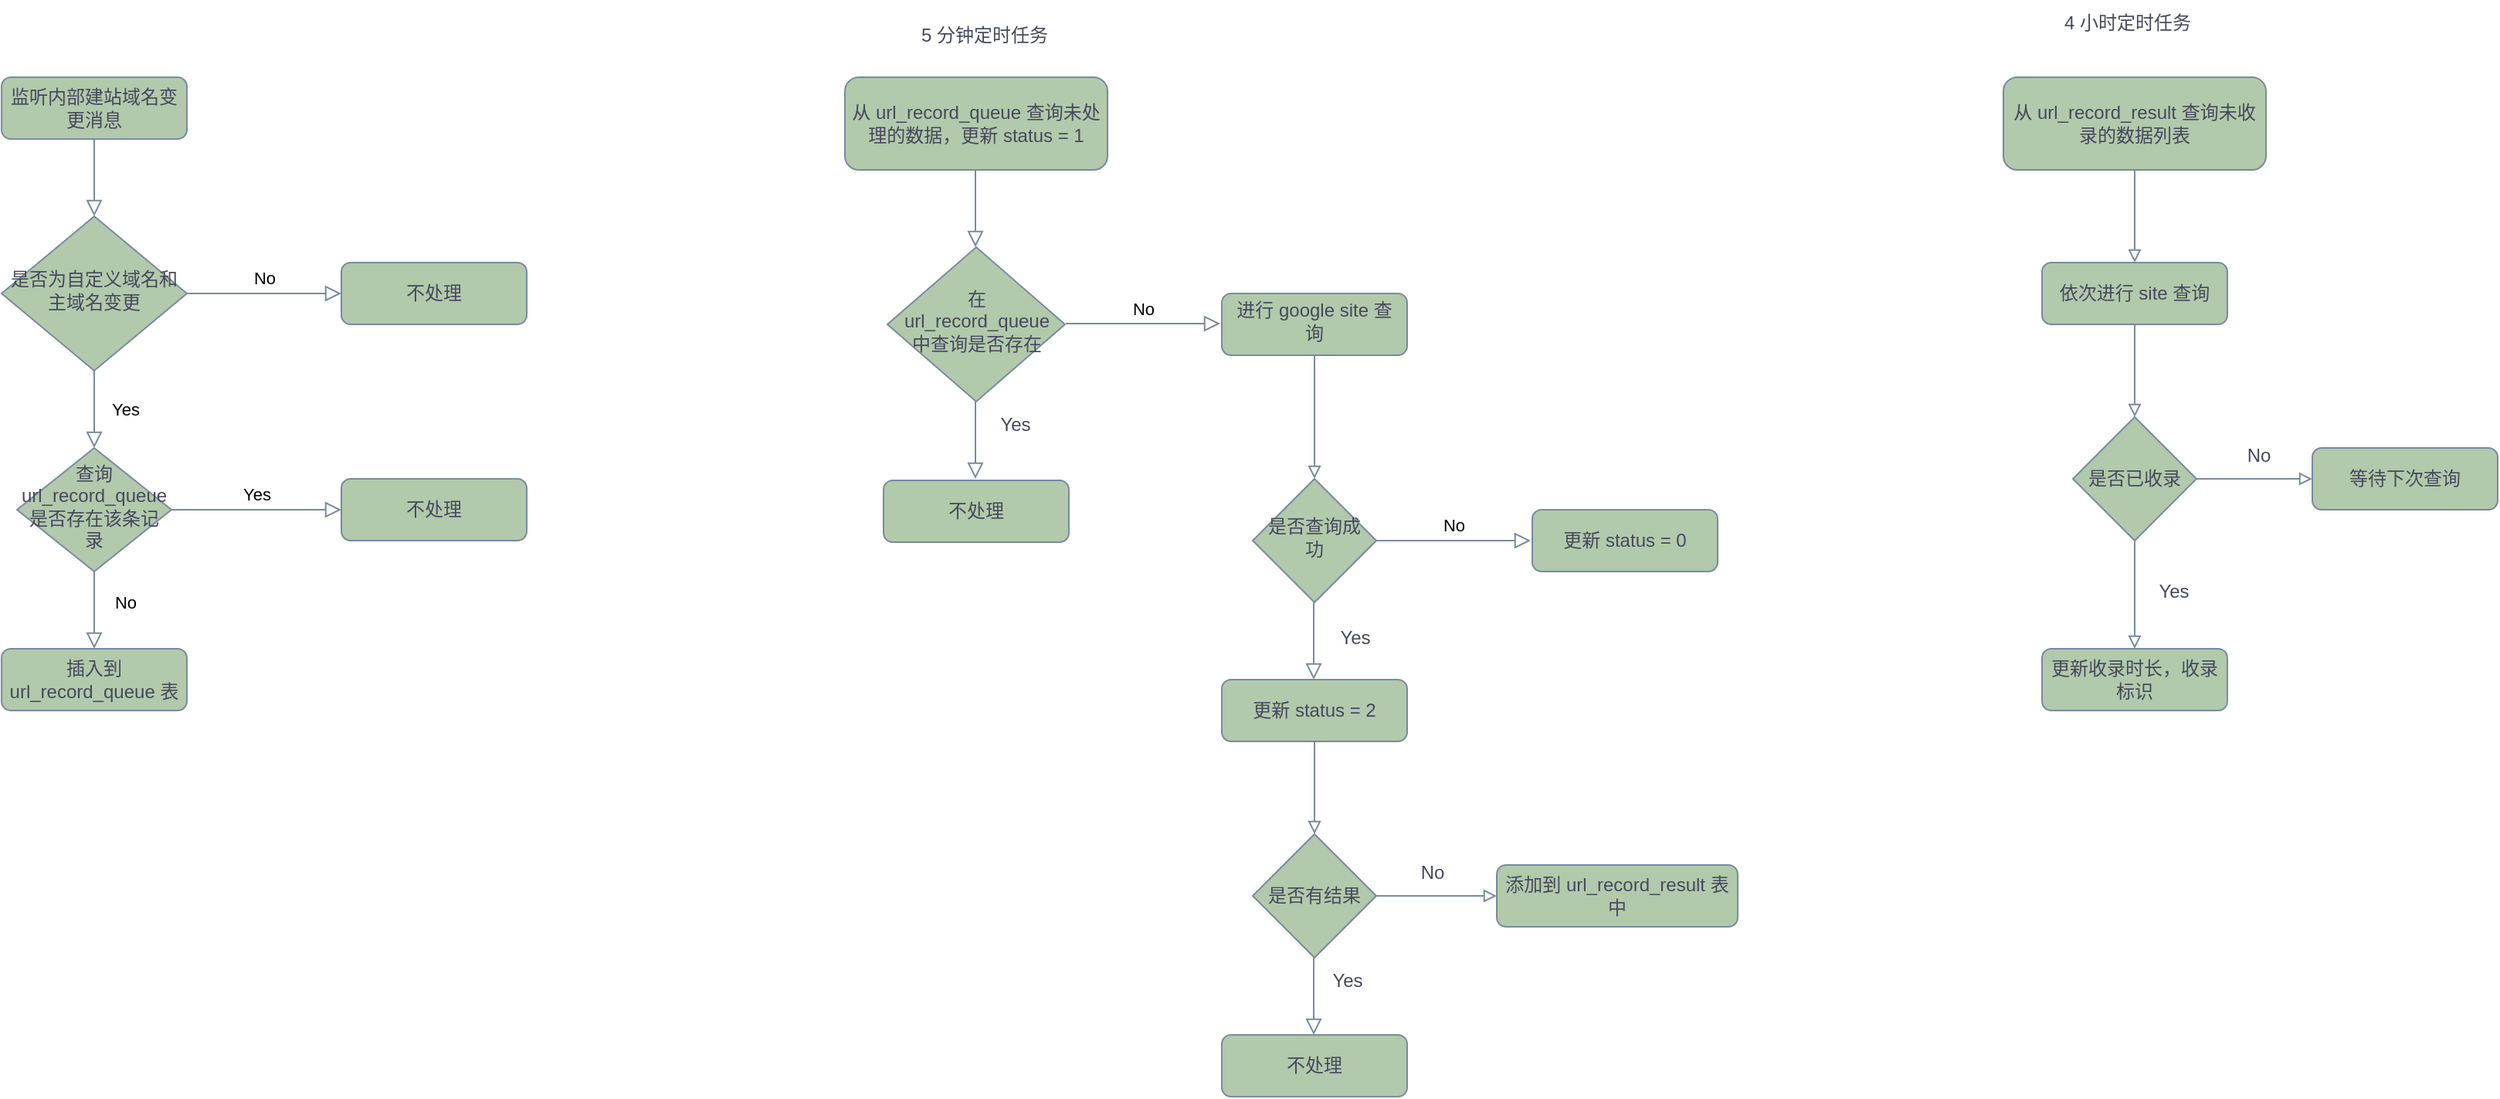 <mxfile version="24.0.7" type="github">
  <diagram id="C5RBs43oDa-KdzZeNtuy" name="Page-1">
    <mxGraphModel dx="1213" dy="702" grid="1" gridSize="10" guides="1" tooltips="1" connect="1" arrows="1" fold="1" page="1" pageScale="1" pageWidth="827" pageHeight="1169" math="0" shadow="0">
      <root>
        <mxCell id="WIyWlLk6GJQsqaUBKTNV-0" />
        <mxCell id="WIyWlLk6GJQsqaUBKTNV-1" parent="WIyWlLk6GJQsqaUBKTNV-0" />
        <mxCell id="WIyWlLk6GJQsqaUBKTNV-2" value="" style="rounded=0;html=1;jettySize=auto;orthogonalLoop=1;fontSize=11;endArrow=block;endFill=0;endSize=8;strokeWidth=1;shadow=0;labelBackgroundColor=none;edgeStyle=orthogonalEdgeStyle;strokeColor=#788AA3;fontColor=default;" parent="WIyWlLk6GJQsqaUBKTNV-1" source="WIyWlLk6GJQsqaUBKTNV-3" target="WIyWlLk6GJQsqaUBKTNV-6" edge="1">
          <mxGeometry relative="1" as="geometry" />
        </mxCell>
        <mxCell id="WIyWlLk6GJQsqaUBKTNV-3" value="监听内部建站域名变更消息" style="rounded=1;whiteSpace=wrap;html=1;fontSize=12;glass=0;strokeWidth=1;shadow=0;labelBackgroundColor=none;fillColor=#B2C9AB;strokeColor=#788AA3;fontColor=#46495D;" parent="WIyWlLk6GJQsqaUBKTNV-1" vertex="1">
          <mxGeometry x="74" y="80" width="120" height="40" as="geometry" />
        </mxCell>
        <mxCell id="WIyWlLk6GJQsqaUBKTNV-4" value="Yes" style="rounded=0;html=1;jettySize=auto;orthogonalLoop=1;fontSize=11;endArrow=block;endFill=0;endSize=8;strokeWidth=1;shadow=0;labelBackgroundColor=none;edgeStyle=orthogonalEdgeStyle;strokeColor=#788AA3;fontColor=default;" parent="WIyWlLk6GJQsqaUBKTNV-1" source="WIyWlLk6GJQsqaUBKTNV-6" target="WIyWlLk6GJQsqaUBKTNV-10" edge="1">
          <mxGeometry y="20" relative="1" as="geometry">
            <mxPoint as="offset" />
          </mxGeometry>
        </mxCell>
        <mxCell id="WIyWlLk6GJQsqaUBKTNV-5" value="No" style="edgeStyle=orthogonalEdgeStyle;rounded=0;html=1;jettySize=auto;orthogonalLoop=1;fontSize=11;endArrow=block;endFill=0;endSize=8;strokeWidth=1;shadow=0;labelBackgroundColor=none;strokeColor=#788AA3;fontColor=default;" parent="WIyWlLk6GJQsqaUBKTNV-1" source="WIyWlLk6GJQsqaUBKTNV-6" target="WIyWlLk6GJQsqaUBKTNV-7" edge="1">
          <mxGeometry y="10" relative="1" as="geometry">
            <mxPoint as="offset" />
          </mxGeometry>
        </mxCell>
        <mxCell id="WIyWlLk6GJQsqaUBKTNV-6" value="是否为自定义域名和主域名变更" style="rhombus;whiteSpace=wrap;html=1;shadow=0;fontFamily=Helvetica;fontSize=12;align=center;strokeWidth=1;spacing=6;spacingTop=-4;labelBackgroundColor=none;fillColor=#B2C9AB;strokeColor=#788AA3;fontColor=#46495D;" parent="WIyWlLk6GJQsqaUBKTNV-1" vertex="1">
          <mxGeometry x="74" y="170" width="120" height="100" as="geometry" />
        </mxCell>
        <mxCell id="WIyWlLk6GJQsqaUBKTNV-7" value="不处理" style="rounded=1;whiteSpace=wrap;html=1;fontSize=12;glass=0;strokeWidth=1;shadow=0;labelBackgroundColor=none;fillColor=#B2C9AB;strokeColor=#788AA3;fontColor=#46495D;" parent="WIyWlLk6GJQsqaUBKTNV-1" vertex="1">
          <mxGeometry x="294" y="200" width="120" height="40" as="geometry" />
        </mxCell>
        <mxCell id="WIyWlLk6GJQsqaUBKTNV-8" value="No" style="rounded=0;html=1;jettySize=auto;orthogonalLoop=1;fontSize=11;endArrow=block;endFill=0;endSize=8;strokeWidth=1;shadow=0;labelBackgroundColor=none;edgeStyle=orthogonalEdgeStyle;strokeColor=#788AA3;fontColor=default;" parent="WIyWlLk6GJQsqaUBKTNV-1" source="WIyWlLk6GJQsqaUBKTNV-10" target="WIyWlLk6GJQsqaUBKTNV-11" edge="1">
          <mxGeometry x="-0.2" y="20" relative="1" as="geometry">
            <mxPoint as="offset" />
          </mxGeometry>
        </mxCell>
        <mxCell id="WIyWlLk6GJQsqaUBKTNV-9" value="Yes" style="edgeStyle=orthogonalEdgeStyle;rounded=0;html=1;jettySize=auto;orthogonalLoop=1;fontSize=11;endArrow=block;endFill=0;endSize=8;strokeWidth=1;shadow=0;labelBackgroundColor=none;strokeColor=#788AA3;fontColor=default;" parent="WIyWlLk6GJQsqaUBKTNV-1" source="WIyWlLk6GJQsqaUBKTNV-10" target="WIyWlLk6GJQsqaUBKTNV-12" edge="1">
          <mxGeometry y="10" relative="1" as="geometry">
            <mxPoint as="offset" />
          </mxGeometry>
        </mxCell>
        <mxCell id="WIyWlLk6GJQsqaUBKTNV-10" value="查询 url_record_queue 是否存在该条记录" style="rhombus;whiteSpace=wrap;html=1;shadow=0;fontFamily=Helvetica;fontSize=12;align=center;strokeWidth=1;spacing=6;spacingTop=-4;labelBackgroundColor=none;fillColor=#B2C9AB;strokeColor=#788AA3;fontColor=#46495D;" parent="WIyWlLk6GJQsqaUBKTNV-1" vertex="1">
          <mxGeometry x="84" y="320" width="100" height="80" as="geometry" />
        </mxCell>
        <mxCell id="WIyWlLk6GJQsqaUBKTNV-11" value="插入到 url_record_queue 表" style="rounded=1;whiteSpace=wrap;html=1;fontSize=12;glass=0;strokeWidth=1;shadow=0;labelBackgroundColor=none;fillColor=#B2C9AB;strokeColor=#788AA3;fontColor=#46495D;" parent="WIyWlLk6GJQsqaUBKTNV-1" vertex="1">
          <mxGeometry x="74" y="450" width="120" height="40" as="geometry" />
        </mxCell>
        <mxCell id="WIyWlLk6GJQsqaUBKTNV-12" value="不处理" style="rounded=1;whiteSpace=wrap;html=1;fontSize=12;glass=0;strokeWidth=1;shadow=0;labelBackgroundColor=none;fillColor=#B2C9AB;strokeColor=#788AA3;fontColor=#46495D;" parent="WIyWlLk6GJQsqaUBKTNV-1" vertex="1">
          <mxGeometry x="294" y="340" width="120" height="40" as="geometry" />
        </mxCell>
        <mxCell id="Pchrgm1rOS8HNP_LCYUk-0" value="从 url_record_queue 查询未处理的数据，更新 status = 1" style="rounded=1;whiteSpace=wrap;html=1;fontSize=12;glass=0;strokeWidth=1;shadow=0;labelBackgroundColor=none;fillColor=#B2C9AB;strokeColor=#788AA3;fontColor=#46495D;" vertex="1" parent="WIyWlLk6GJQsqaUBKTNV-1">
          <mxGeometry x="620" y="80" width="170" height="60" as="geometry" />
        </mxCell>
        <mxCell id="Pchrgm1rOS8HNP_LCYUk-3" value="5 分钟定时任务" style="text;html=1;align=center;verticalAlign=middle;resizable=0;points=[];autosize=1;strokeColor=none;fillColor=none;fontColor=#46495D;" vertex="1" parent="WIyWlLk6GJQsqaUBKTNV-1">
          <mxGeometry x="655" y="38" width="110" height="30" as="geometry" />
        </mxCell>
        <mxCell id="Pchrgm1rOS8HNP_LCYUk-4" value="在 url_record_queue 中查询是否存在" style="rhombus;whiteSpace=wrap;html=1;shadow=0;fontFamily=Helvetica;fontSize=12;align=center;strokeWidth=1;spacing=6;spacingTop=-4;labelBackgroundColor=none;fillColor=#B2C9AB;strokeColor=#788AA3;fontColor=#46495D;" vertex="1" parent="WIyWlLk6GJQsqaUBKTNV-1">
          <mxGeometry x="647.5" y="190" width="115" height="100" as="geometry" />
        </mxCell>
        <mxCell id="Pchrgm1rOS8HNP_LCYUk-6" value="" style="rounded=0;html=1;jettySize=auto;orthogonalLoop=1;fontSize=11;endArrow=block;endFill=0;endSize=8;strokeWidth=1;shadow=0;labelBackgroundColor=none;edgeStyle=orthogonalEdgeStyle;strokeColor=#788AA3;fontColor=default;" edge="1" parent="WIyWlLk6GJQsqaUBKTNV-1">
          <mxGeometry relative="1" as="geometry">
            <mxPoint x="704.5" y="140" as="sourcePoint" />
            <mxPoint x="704.5" y="190" as="targetPoint" />
          </mxGeometry>
        </mxCell>
        <mxCell id="Pchrgm1rOS8HNP_LCYUk-8" value="" style="rounded=0;html=1;jettySize=auto;orthogonalLoop=1;fontSize=11;endArrow=block;endFill=0;endSize=8;strokeWidth=1;shadow=0;labelBackgroundColor=none;edgeStyle=orthogonalEdgeStyle;strokeColor=#788AA3;fontColor=default;" edge="1" parent="WIyWlLk6GJQsqaUBKTNV-1">
          <mxGeometry relative="1" as="geometry">
            <mxPoint x="704.5" y="290" as="sourcePoint" />
            <mxPoint x="704.5" y="340" as="targetPoint" />
            <Array as="points">
              <mxPoint x="705" y="330" />
              <mxPoint x="705" y="330" />
            </Array>
          </mxGeometry>
        </mxCell>
        <mxCell id="Pchrgm1rOS8HNP_LCYUk-9" value="Yes" style="text;html=1;align=center;verticalAlign=middle;resizable=0;points=[];autosize=1;strokeColor=none;fillColor=none;fontColor=#46495D;" vertex="1" parent="WIyWlLk6GJQsqaUBKTNV-1">
          <mxGeometry x="710" y="290" width="40" height="30" as="geometry" />
        </mxCell>
        <mxCell id="Pchrgm1rOS8HNP_LCYUk-11" value="不处理" style="rounded=1;whiteSpace=wrap;html=1;fontSize=12;glass=0;strokeWidth=1;shadow=0;labelBackgroundColor=none;fillColor=#B2C9AB;strokeColor=#788AA3;fontColor=#46495D;" vertex="1" parent="WIyWlLk6GJQsqaUBKTNV-1">
          <mxGeometry x="645" y="341" width="120" height="40" as="geometry" />
        </mxCell>
        <mxCell id="Pchrgm1rOS8HNP_LCYUk-20" value="" style="edgeStyle=orthogonalEdgeStyle;rounded=0;orthogonalLoop=1;jettySize=auto;html=1;strokeColor=#788AA3;fontColor=#46495D;fillColor=#B2C9AB;endArrow=block;endFill=0;" edge="1" parent="WIyWlLk6GJQsqaUBKTNV-1" source="Pchrgm1rOS8HNP_LCYUk-12" target="Pchrgm1rOS8HNP_LCYUk-19">
          <mxGeometry relative="1" as="geometry" />
        </mxCell>
        <mxCell id="Pchrgm1rOS8HNP_LCYUk-12" value="进行 google site 查询" style="rounded=1;whiteSpace=wrap;html=1;fillColor=#B2C9AB;strokeColor=#788AA3;fontColor=#46495D;shadow=0;strokeWidth=1;spacing=6;spacingTop=-4;labelBackgroundColor=none;" vertex="1" parent="WIyWlLk6GJQsqaUBKTNV-1">
          <mxGeometry x="864" y="220" width="120" height="40" as="geometry" />
        </mxCell>
        <mxCell id="Pchrgm1rOS8HNP_LCYUk-14" value="No" style="edgeStyle=orthogonalEdgeStyle;rounded=0;html=1;jettySize=auto;orthogonalLoop=1;fontSize=11;endArrow=block;endFill=0;endSize=8;strokeWidth=1;shadow=0;labelBackgroundColor=none;strokeColor=#788AA3;fontColor=default;" edge="1" parent="WIyWlLk6GJQsqaUBKTNV-1">
          <mxGeometry y="10" relative="1" as="geometry">
            <mxPoint as="offset" />
            <mxPoint x="763" y="239.5" as="sourcePoint" />
            <mxPoint x="863" y="239.5" as="targetPoint" />
          </mxGeometry>
        </mxCell>
        <mxCell id="Pchrgm1rOS8HNP_LCYUk-19" value="是否查询成功" style="rhombus;whiteSpace=wrap;html=1;fillColor=#B2C9AB;strokeColor=#788AA3;fontColor=#46495D;rounded=0;shadow=0;strokeWidth=1;spacing=6;spacingTop=-4;labelBackgroundColor=none;" vertex="1" parent="WIyWlLk6GJQsqaUBKTNV-1">
          <mxGeometry x="884" y="340" width="80" height="80" as="geometry" />
        </mxCell>
        <mxCell id="Pchrgm1rOS8HNP_LCYUk-26" value="No" style="edgeStyle=orthogonalEdgeStyle;rounded=0;html=1;jettySize=auto;orthogonalLoop=1;fontSize=11;endArrow=block;endFill=0;endSize=8;strokeWidth=1;shadow=0;labelBackgroundColor=none;strokeColor=#788AA3;fontColor=default;" edge="1" parent="WIyWlLk6GJQsqaUBKTNV-1">
          <mxGeometry y="10" relative="1" as="geometry">
            <mxPoint as="offset" />
            <mxPoint x="964" y="380" as="sourcePoint" />
            <mxPoint x="1064" y="380" as="targetPoint" />
          </mxGeometry>
        </mxCell>
        <mxCell id="Pchrgm1rOS8HNP_LCYUk-27" value="" style="rounded=0;html=1;jettySize=auto;orthogonalLoop=1;fontSize=11;endArrow=block;endFill=0;endSize=8;strokeWidth=1;shadow=0;labelBackgroundColor=none;edgeStyle=orthogonalEdgeStyle;strokeColor=#788AA3;fontColor=default;" edge="1" parent="WIyWlLk6GJQsqaUBKTNV-1">
          <mxGeometry relative="1" as="geometry">
            <mxPoint x="923.5" y="420" as="sourcePoint" />
            <mxPoint x="923.5" y="470" as="targetPoint" />
            <Array as="points">
              <mxPoint x="924" y="460" />
              <mxPoint x="924" y="460" />
            </Array>
          </mxGeometry>
        </mxCell>
        <mxCell id="Pchrgm1rOS8HNP_LCYUk-28" value="Yes" style="text;html=1;align=center;verticalAlign=middle;resizable=0;points=[];autosize=1;strokeColor=none;fillColor=none;fontColor=#46495D;" vertex="1" parent="WIyWlLk6GJQsqaUBKTNV-1">
          <mxGeometry x="930" y="428" width="40" height="30" as="geometry" />
        </mxCell>
        <mxCell id="Pchrgm1rOS8HNP_LCYUk-29" value="更新 status = 0" style="rounded=1;whiteSpace=wrap;html=1;fontSize=12;glass=0;strokeWidth=1;shadow=0;labelBackgroundColor=none;fillColor=#B2C9AB;strokeColor=#788AA3;fontColor=#46495D;" vertex="1" parent="WIyWlLk6GJQsqaUBKTNV-1">
          <mxGeometry x="1065" y="360" width="120" height="40" as="geometry" />
        </mxCell>
        <mxCell id="Pchrgm1rOS8HNP_LCYUk-32" value="" style="edgeStyle=orthogonalEdgeStyle;rounded=0;orthogonalLoop=1;jettySize=auto;html=1;strokeColor=#788AA3;fontColor=#46495D;fillColor=#B2C9AB;endArrow=block;endFill=0;" edge="1" parent="WIyWlLk6GJQsqaUBKTNV-1" source="Pchrgm1rOS8HNP_LCYUk-30" target="Pchrgm1rOS8HNP_LCYUk-31">
          <mxGeometry relative="1" as="geometry" />
        </mxCell>
        <mxCell id="Pchrgm1rOS8HNP_LCYUk-30" value="更新 status = 2" style="rounded=1;whiteSpace=wrap;html=1;fontSize=12;glass=0;strokeWidth=1;shadow=0;labelBackgroundColor=none;fillColor=#B2C9AB;strokeColor=#788AA3;fontColor=#46495D;" vertex="1" parent="WIyWlLk6GJQsqaUBKTNV-1">
          <mxGeometry x="864" y="470" width="120" height="40" as="geometry" />
        </mxCell>
        <mxCell id="Pchrgm1rOS8HNP_LCYUk-39" value="" style="edgeStyle=orthogonalEdgeStyle;rounded=0;orthogonalLoop=1;jettySize=auto;html=1;strokeColor=#788AA3;fontColor=#46495D;fillColor=#B2C9AB;endArrow=block;endFill=0;" edge="1" parent="WIyWlLk6GJQsqaUBKTNV-1" source="Pchrgm1rOS8HNP_LCYUk-31" target="Pchrgm1rOS8HNP_LCYUk-38">
          <mxGeometry relative="1" as="geometry" />
        </mxCell>
        <mxCell id="Pchrgm1rOS8HNP_LCYUk-31" value="是否有结果" style="rhombus;whiteSpace=wrap;html=1;fillColor=#B2C9AB;strokeColor=#788AA3;fontColor=#46495D;rounded=0;glass=0;strokeWidth=1;shadow=0;labelBackgroundColor=none;" vertex="1" parent="WIyWlLk6GJQsqaUBKTNV-1">
          <mxGeometry x="884" y="570" width="80" height="80" as="geometry" />
        </mxCell>
        <mxCell id="Pchrgm1rOS8HNP_LCYUk-33" value="不处理" style="whiteSpace=wrap;html=1;fillColor=#B2C9AB;strokeColor=#788AA3;fontColor=#46495D;rounded=1;glass=0;strokeWidth=1;shadow=0;labelBackgroundColor=none;" vertex="1" parent="WIyWlLk6GJQsqaUBKTNV-1">
          <mxGeometry x="864" y="700" width="120" height="40" as="geometry" />
        </mxCell>
        <mxCell id="Pchrgm1rOS8HNP_LCYUk-36" value="" style="rounded=0;html=1;jettySize=auto;orthogonalLoop=1;fontSize=11;endArrow=block;endFill=0;endSize=8;strokeWidth=1;shadow=0;labelBackgroundColor=none;edgeStyle=orthogonalEdgeStyle;strokeColor=#788AA3;fontColor=default;" edge="1" parent="WIyWlLk6GJQsqaUBKTNV-1">
          <mxGeometry relative="1" as="geometry">
            <mxPoint x="923.5" y="650" as="sourcePoint" />
            <mxPoint x="923.5" y="700" as="targetPoint" />
            <Array as="points">
              <mxPoint x="924" y="690" />
              <mxPoint x="924" y="690" />
            </Array>
          </mxGeometry>
        </mxCell>
        <mxCell id="Pchrgm1rOS8HNP_LCYUk-38" value="添加到 url_record_result 表中" style="whiteSpace=wrap;html=1;fillColor=#B2C9AB;strokeColor=#788AA3;fontColor=#46495D;rounded=1;glass=0;strokeWidth=1;shadow=0;labelBackgroundColor=none;" vertex="1" parent="WIyWlLk6GJQsqaUBKTNV-1">
          <mxGeometry x="1042" y="590" width="156" height="40" as="geometry" />
        </mxCell>
        <mxCell id="Pchrgm1rOS8HNP_LCYUk-40" value="No" style="text;html=1;align=center;verticalAlign=middle;resizable=0;points=[];autosize=1;strokeColor=none;fillColor=none;fontColor=#46495D;" vertex="1" parent="WIyWlLk6GJQsqaUBKTNV-1">
          <mxGeometry x="980" y="580" width="40" height="30" as="geometry" />
        </mxCell>
        <mxCell id="Pchrgm1rOS8HNP_LCYUk-41" value="Yes" style="text;html=1;align=center;verticalAlign=middle;resizable=0;points=[];autosize=1;strokeColor=none;fillColor=none;fontColor=#46495D;" vertex="1" parent="WIyWlLk6GJQsqaUBKTNV-1">
          <mxGeometry x="925" y="650" width="40" height="30" as="geometry" />
        </mxCell>
        <mxCell id="Pchrgm1rOS8HNP_LCYUk-43" value="4 小时定时任务" style="text;html=1;align=center;verticalAlign=middle;resizable=0;points=[];autosize=1;strokeColor=none;fillColor=none;fontColor=#46495D;" vertex="1" parent="WIyWlLk6GJQsqaUBKTNV-1">
          <mxGeometry x="1395" y="30" width="110" height="30" as="geometry" />
        </mxCell>
        <mxCell id="Pchrgm1rOS8HNP_LCYUk-46" value="" style="edgeStyle=orthogonalEdgeStyle;rounded=0;orthogonalLoop=1;jettySize=auto;html=1;strokeColor=#788AA3;fontColor=#46495D;fillColor=#B2C9AB;endArrow=block;endFill=0;" edge="1" parent="WIyWlLk6GJQsqaUBKTNV-1" source="Pchrgm1rOS8HNP_LCYUk-44" target="Pchrgm1rOS8HNP_LCYUk-45">
          <mxGeometry relative="1" as="geometry" />
        </mxCell>
        <mxCell id="Pchrgm1rOS8HNP_LCYUk-44" value="从 url_record_result 查询未收录的数据列表" style="rounded=1;whiteSpace=wrap;html=1;fontSize=12;glass=0;strokeWidth=1;shadow=0;labelBackgroundColor=none;fillColor=#B2C9AB;strokeColor=#788AA3;fontColor=#46495D;" vertex="1" parent="WIyWlLk6GJQsqaUBKTNV-1">
          <mxGeometry x="1370" y="80" width="170" height="60" as="geometry" />
        </mxCell>
        <mxCell id="Pchrgm1rOS8HNP_LCYUk-50" value="" style="edgeStyle=orthogonalEdgeStyle;rounded=0;orthogonalLoop=1;jettySize=auto;html=1;strokeColor=#788AA3;fontColor=#46495D;fillColor=#B2C9AB;endArrow=block;endFill=0;" edge="1" parent="WIyWlLk6GJQsqaUBKTNV-1" source="Pchrgm1rOS8HNP_LCYUk-45" target="Pchrgm1rOS8HNP_LCYUk-49">
          <mxGeometry relative="1" as="geometry" />
        </mxCell>
        <mxCell id="Pchrgm1rOS8HNP_LCYUk-45" value="依次进行 site 查询" style="whiteSpace=wrap;html=1;fillColor=#B2C9AB;strokeColor=#788AA3;fontColor=#46495D;rounded=1;glass=0;strokeWidth=1;shadow=0;labelBackgroundColor=none;" vertex="1" parent="WIyWlLk6GJQsqaUBKTNV-1">
          <mxGeometry x="1395" y="200" width="120" height="40" as="geometry" />
        </mxCell>
        <mxCell id="Pchrgm1rOS8HNP_LCYUk-57" value="" style="edgeStyle=orthogonalEdgeStyle;rounded=0;orthogonalLoop=1;jettySize=auto;html=1;strokeColor=#788AA3;fontColor=#46495D;fillColor=#B2C9AB;endArrow=block;endFill=0;" edge="1" parent="WIyWlLk6GJQsqaUBKTNV-1" source="Pchrgm1rOS8HNP_LCYUk-49" target="Pchrgm1rOS8HNP_LCYUk-51">
          <mxGeometry relative="1" as="geometry" />
        </mxCell>
        <mxCell id="Pchrgm1rOS8HNP_LCYUk-60" value="" style="edgeStyle=orthogonalEdgeStyle;rounded=0;orthogonalLoop=1;jettySize=auto;html=1;strokeColor=#788AA3;fontColor=#46495D;fillColor=#B2C9AB;endArrow=block;endFill=0;" edge="1" parent="WIyWlLk6GJQsqaUBKTNV-1" source="Pchrgm1rOS8HNP_LCYUk-49" target="Pchrgm1rOS8HNP_LCYUk-54">
          <mxGeometry relative="1" as="geometry" />
        </mxCell>
        <mxCell id="Pchrgm1rOS8HNP_LCYUk-49" value="是否已收录" style="rhombus;whiteSpace=wrap;html=1;fillColor=#B2C9AB;strokeColor=#788AA3;fontColor=#46495D;rounded=0;glass=0;strokeWidth=1;shadow=0;labelBackgroundColor=none;" vertex="1" parent="WIyWlLk6GJQsqaUBKTNV-1">
          <mxGeometry x="1415" y="300" width="80" height="80" as="geometry" />
        </mxCell>
        <mxCell id="Pchrgm1rOS8HNP_LCYUk-51" value="更新收录时长，收录标识" style="whiteSpace=wrap;html=1;fillColor=#B2C9AB;strokeColor=#788AA3;fontColor=#46495D;rounded=1;glass=0;strokeWidth=1;shadow=0;labelBackgroundColor=none;" vertex="1" parent="WIyWlLk6GJQsqaUBKTNV-1">
          <mxGeometry x="1395" y="450" width="120" height="40" as="geometry" />
        </mxCell>
        <mxCell id="Pchrgm1rOS8HNP_LCYUk-53" value="Yes" style="text;html=1;align=center;verticalAlign=middle;resizable=0;points=[];autosize=1;strokeColor=none;fillColor=none;fontColor=#46495D;" vertex="1" parent="WIyWlLk6GJQsqaUBKTNV-1">
          <mxGeometry x="1460" y="398" width="40" height="30" as="geometry" />
        </mxCell>
        <mxCell id="Pchrgm1rOS8HNP_LCYUk-54" value="等待下次查询" style="whiteSpace=wrap;html=1;fillColor=#B2C9AB;strokeColor=#788AA3;fontColor=#46495D;rounded=1;glass=0;strokeWidth=1;shadow=0;labelBackgroundColor=none;" vertex="1" parent="WIyWlLk6GJQsqaUBKTNV-1">
          <mxGeometry x="1570" y="320" width="120" height="40" as="geometry" />
        </mxCell>
        <mxCell id="Pchrgm1rOS8HNP_LCYUk-56" value="No" style="text;html=1;align=center;verticalAlign=middle;resizable=0;points=[];autosize=1;strokeColor=none;fillColor=none;fontColor=#46495D;" vertex="1" parent="WIyWlLk6GJQsqaUBKTNV-1">
          <mxGeometry x="1515" y="310" width="40" height="30" as="geometry" />
        </mxCell>
      </root>
    </mxGraphModel>
  </diagram>
</mxfile>
